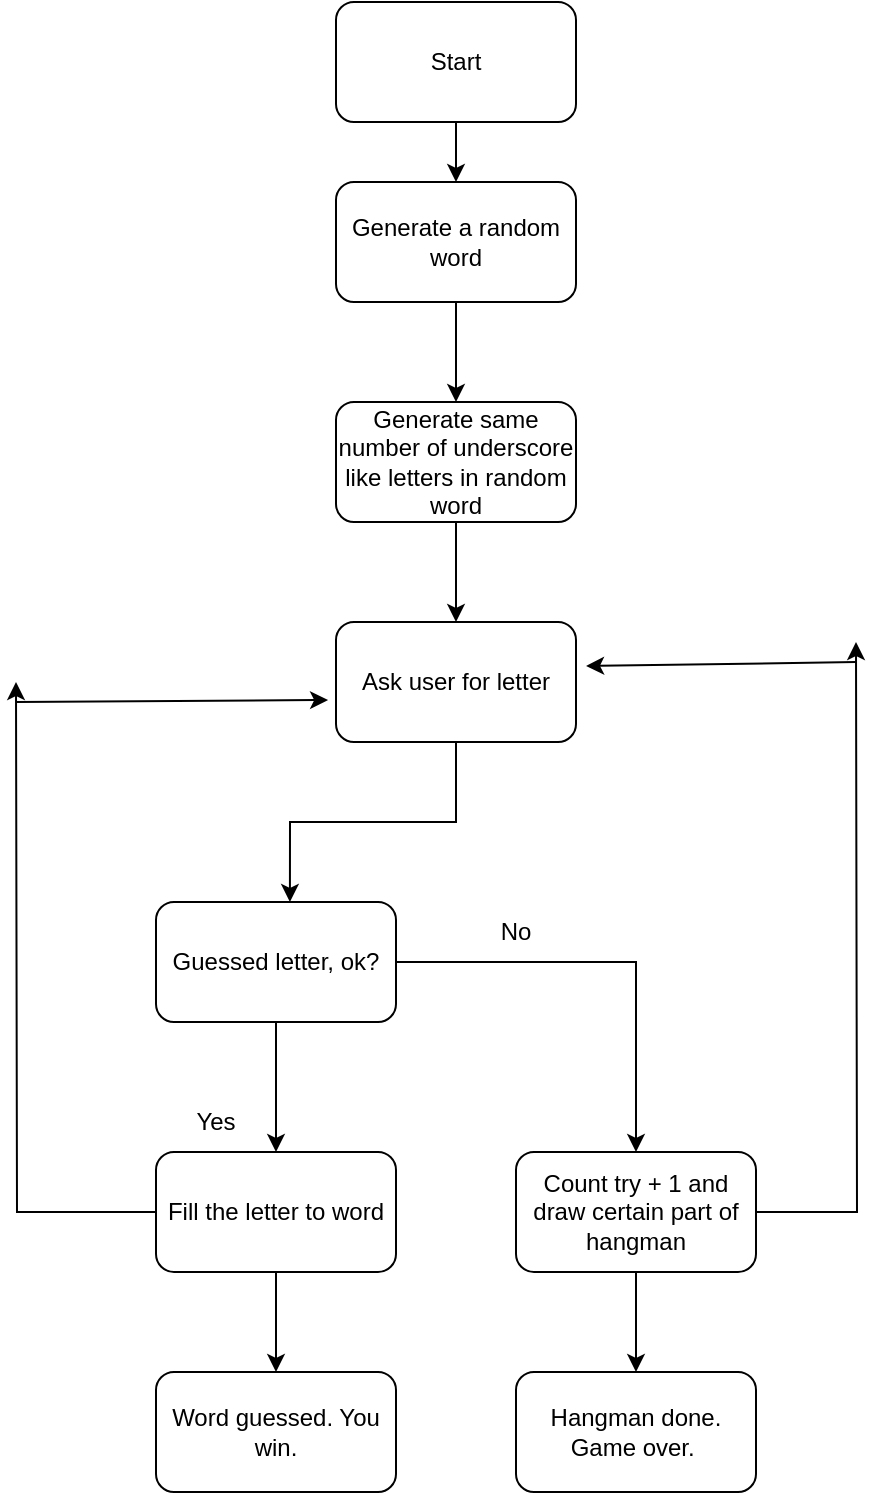 <mxfile version="20.8.0" type="device"><diagram id="SxsNau3SilwU8upHRv37" name="Stránka-1"><mxGraphModel dx="605" dy="1015" grid="1" gridSize="10" guides="1" tooltips="1" connect="1" arrows="1" fold="1" page="1" pageScale="1" pageWidth="827" pageHeight="1169" math="0" shadow="0"><root><mxCell id="0"/><mxCell id="1" parent="0"/><mxCell id="CXr7f-2I6d_Obs3Jp_ar-20" style="edgeStyle=orthogonalEdgeStyle;rounded=0;orthogonalLoop=1;jettySize=auto;html=1;entryX=0.5;entryY=0;entryDx=0;entryDy=0;" edge="1" parent="1" source="CXr7f-2I6d_Obs3Jp_ar-1" target="CXr7f-2I6d_Obs3Jp_ar-17"><mxGeometry relative="1" as="geometry"/></mxCell><mxCell id="CXr7f-2I6d_Obs3Jp_ar-1" value="Start" style="rounded=1;whiteSpace=wrap;html=1;" vertex="1" parent="1"><mxGeometry x="200" y="10" width="120" height="60" as="geometry"/></mxCell><mxCell id="CXr7f-2I6d_Obs3Jp_ar-7" value="" style="edgeStyle=orthogonalEdgeStyle;rounded=0;orthogonalLoop=1;jettySize=auto;html=1;" edge="1" parent="1" source="CXr7f-2I6d_Obs3Jp_ar-2" target="CXr7f-2I6d_Obs3Jp_ar-4"><mxGeometry relative="1" as="geometry"/></mxCell><mxCell id="CXr7f-2I6d_Obs3Jp_ar-8" style="edgeStyle=orthogonalEdgeStyle;rounded=0;orthogonalLoop=1;jettySize=auto;html=1;entryX=0.5;entryY=0;entryDx=0;entryDy=0;" edge="1" parent="1" source="CXr7f-2I6d_Obs3Jp_ar-2" target="CXr7f-2I6d_Obs3Jp_ar-5"><mxGeometry relative="1" as="geometry"/></mxCell><mxCell id="CXr7f-2I6d_Obs3Jp_ar-2" value="Guessed letter, ok?" style="rounded=1;whiteSpace=wrap;html=1;" vertex="1" parent="1"><mxGeometry x="110" y="460" width="120" height="60" as="geometry"/></mxCell><mxCell id="CXr7f-2I6d_Obs3Jp_ar-15" style="edgeStyle=orthogonalEdgeStyle;rounded=0;orthogonalLoop=1;jettySize=auto;html=1;" edge="1" parent="1" source="CXr7f-2I6d_Obs3Jp_ar-4" target="CXr7f-2I6d_Obs3Jp_ar-13"><mxGeometry relative="1" as="geometry"/></mxCell><mxCell id="CXr7f-2I6d_Obs3Jp_ar-24" style="edgeStyle=orthogonalEdgeStyle;rounded=0;orthogonalLoop=1;jettySize=auto;html=1;" edge="1" parent="1" source="CXr7f-2I6d_Obs3Jp_ar-4"><mxGeometry relative="1" as="geometry"><mxPoint x="40" y="350" as="targetPoint"/></mxGeometry></mxCell><mxCell id="CXr7f-2I6d_Obs3Jp_ar-4" value="Fill the letter to word" style="rounded=1;whiteSpace=wrap;html=1;" vertex="1" parent="1"><mxGeometry x="110" y="585" width="120" height="60" as="geometry"/></mxCell><mxCell id="CXr7f-2I6d_Obs3Jp_ar-16" style="edgeStyle=orthogonalEdgeStyle;rounded=0;orthogonalLoop=1;jettySize=auto;html=1;" edge="1" parent="1" source="CXr7f-2I6d_Obs3Jp_ar-5" target="CXr7f-2I6d_Obs3Jp_ar-14"><mxGeometry relative="1" as="geometry"/></mxCell><mxCell id="CXr7f-2I6d_Obs3Jp_ar-26" style="edgeStyle=orthogonalEdgeStyle;rounded=0;orthogonalLoop=1;jettySize=auto;html=1;" edge="1" parent="1" source="CXr7f-2I6d_Obs3Jp_ar-5"><mxGeometry relative="1" as="geometry"><mxPoint x="460" y="330" as="targetPoint"/></mxGeometry></mxCell><mxCell id="CXr7f-2I6d_Obs3Jp_ar-5" value="Count try + 1 and draw certain part of hangman" style="rounded=1;whiteSpace=wrap;html=1;" vertex="1" parent="1"><mxGeometry x="290" y="585" width="120" height="60" as="geometry"/></mxCell><mxCell id="CXr7f-2I6d_Obs3Jp_ar-9" value="No" style="text;html=1;strokeColor=none;fillColor=none;align=center;verticalAlign=middle;whiteSpace=wrap;rounded=0;" vertex="1" parent="1"><mxGeometry x="260" y="460" width="60" height="30" as="geometry"/></mxCell><mxCell id="CXr7f-2I6d_Obs3Jp_ar-10" value="Yes" style="text;html=1;strokeColor=none;fillColor=none;align=center;verticalAlign=middle;whiteSpace=wrap;rounded=0;" vertex="1" parent="1"><mxGeometry x="110" y="555" width="60" height="30" as="geometry"/></mxCell><mxCell id="CXr7f-2I6d_Obs3Jp_ar-13" value="Word guessed. You win." style="rounded=1;whiteSpace=wrap;html=1;" vertex="1" parent="1"><mxGeometry x="110" y="695" width="120" height="60" as="geometry"/></mxCell><mxCell id="CXr7f-2I6d_Obs3Jp_ar-14" value="Hangman done. Game over.&amp;nbsp;" style="rounded=1;whiteSpace=wrap;html=1;" vertex="1" parent="1"><mxGeometry x="290" y="695" width="120" height="60" as="geometry"/></mxCell><mxCell id="CXr7f-2I6d_Obs3Jp_ar-21" style="edgeStyle=orthogonalEdgeStyle;rounded=0;orthogonalLoop=1;jettySize=auto;html=1;entryX=0.5;entryY=0;entryDx=0;entryDy=0;" edge="1" parent="1" source="CXr7f-2I6d_Obs3Jp_ar-17" target="CXr7f-2I6d_Obs3Jp_ar-18"><mxGeometry relative="1" as="geometry"/></mxCell><mxCell id="CXr7f-2I6d_Obs3Jp_ar-17" value="Generate a random word" style="rounded=1;whiteSpace=wrap;html=1;" vertex="1" parent="1"><mxGeometry x="200" y="100" width="120" height="60" as="geometry"/></mxCell><mxCell id="CXr7f-2I6d_Obs3Jp_ar-22" style="edgeStyle=orthogonalEdgeStyle;rounded=0;orthogonalLoop=1;jettySize=auto;html=1;entryX=0.5;entryY=0;entryDx=0;entryDy=0;" edge="1" parent="1" source="CXr7f-2I6d_Obs3Jp_ar-18" target="CXr7f-2I6d_Obs3Jp_ar-19"><mxGeometry relative="1" as="geometry"/></mxCell><mxCell id="CXr7f-2I6d_Obs3Jp_ar-18" value="Generate same number of underscore like letters in random word" style="rounded=1;whiteSpace=wrap;html=1;" vertex="1" parent="1"><mxGeometry x="200" y="210" width="120" height="60" as="geometry"/></mxCell><mxCell id="CXr7f-2I6d_Obs3Jp_ar-23" style="edgeStyle=orthogonalEdgeStyle;rounded=0;orthogonalLoop=1;jettySize=auto;html=1;entryX=0.558;entryY=0;entryDx=0;entryDy=0;entryPerimeter=0;" edge="1" parent="1" source="CXr7f-2I6d_Obs3Jp_ar-19" target="CXr7f-2I6d_Obs3Jp_ar-2"><mxGeometry relative="1" as="geometry"/></mxCell><mxCell id="CXr7f-2I6d_Obs3Jp_ar-19" value="Ask user for letter" style="rounded=1;whiteSpace=wrap;html=1;" vertex="1" parent="1"><mxGeometry x="200" y="320" width="120" height="60" as="geometry"/></mxCell><mxCell id="CXr7f-2I6d_Obs3Jp_ar-25" value="" style="endArrow=classic;html=1;rounded=0;entryX=-0.033;entryY=0.65;entryDx=0;entryDy=0;entryPerimeter=0;" edge="1" parent="1" target="CXr7f-2I6d_Obs3Jp_ar-19"><mxGeometry width="50" height="50" relative="1" as="geometry"><mxPoint x="40" y="360" as="sourcePoint"/><mxPoint x="90" y="310" as="targetPoint"/></mxGeometry></mxCell><mxCell id="CXr7f-2I6d_Obs3Jp_ar-27" value="" style="endArrow=classic;html=1;rounded=0;entryX=1.042;entryY=0.367;entryDx=0;entryDy=0;entryPerimeter=0;" edge="1" parent="1" target="CXr7f-2I6d_Obs3Jp_ar-19"><mxGeometry width="50" height="50" relative="1" as="geometry"><mxPoint x="460" y="340" as="sourcePoint"/><mxPoint x="510" y="290" as="targetPoint"/></mxGeometry></mxCell></root></mxGraphModel></diagram></mxfile>
